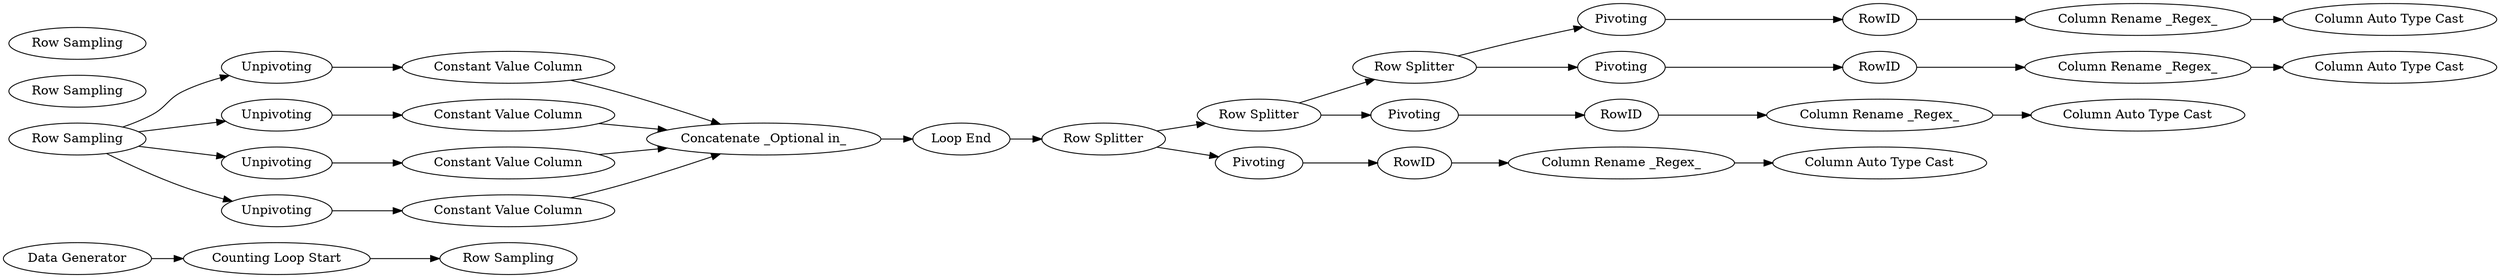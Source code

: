 digraph {
	1 [label="Data Generator"]
	2 [label="Counting Loop Start"]
	3 [label="Loop End"]
	8 [label=Unpivoting]
	9 [label="Constant Value Column"]
	10 [label="Concatenate _Optional in_"]
	11 [label=Unpivoting]
	12 [label="Constant Value Column"]
	13 [label=Unpivoting]
	14 [label="Constant Value Column"]
	15 [label=Unpivoting]
	16 [label="Constant Value Column"]
	4 [label="Row Sampling"]
	5 [label="Row Sampling"]
	6 [label="Row Sampling"]
	7 [label="Row Sampling"]
	18 [label="Row Splitter"]
	19 [label="Row Splitter"]
	20 [label="Row Splitter"]
	21 [label=Pivoting]
	23 [label=RowID]
	24 [label="Column Rename _Regex_"]
	25 [label="Column Auto Type Cast"]
	26 [label=Pivoting]
	27 [label=RowID]
	28 [label="Column Rename _Regex_"]
	29 [label="Column Auto Type Cast"]
	30 [label=Pivoting]
	31 [label=RowID]
	32 [label="Column Rename _Regex_"]
	33 [label="Column Auto Type Cast"]
	34 [label=Pivoting]
	35 [label=RowID]
	36 [label="Column Rename _Regex_"]
	37 [label="Column Auto Type Cast"]
	1 -> 2
	2 -> 5
	3 -> 18
	8 -> 9
	9 -> 10
	10 -> 3
	11 -> 12
	12 -> 10
	13 -> 14
	14 -> 10
	15 -> 16
	16 -> 10
	7 -> 15
	7 -> 13
	7 -> 8
	7 -> 11
	18 -> 19
	18 -> 21
	19 -> 20
	19 -> 26
	20 -> 30
	20 -> 34
	21 -> 23
	23 -> 24
	24 -> 25
	26 -> 27
	27 -> 28
	28 -> 29
	30 -> 31
	31 -> 32
	32 -> 33
	34 -> 35
	35 -> 36
	36 -> 37
	rankdir=LR
}
